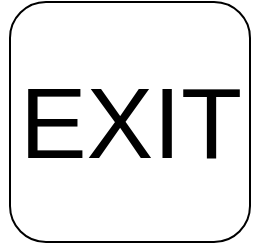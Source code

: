 <mxfile version="21.7.2" type="device">
  <diagram name="Seite-1" id="jhdS0JMn9jLoY45nOOF-">
    <mxGraphModel dx="2074" dy="1110" grid="1" gridSize="10" guides="1" tooltips="1" connect="1" arrows="1" fold="1" page="1" pageScale="1" pageWidth="827" pageHeight="1169" math="0" shadow="0">
      <root>
        <mxCell id="0" />
        <mxCell id="1" parent="0" />
        <mxCell id="nxksHh6xv7sf7LATEDNT-1" value="" style="rounded=1;whiteSpace=wrap;html=1;" parent="1" vertex="1">
          <mxGeometry x="350" y="480" width="120" height="120" as="geometry" />
        </mxCell>
        <mxCell id="nxksHh6xv7sf7LATEDNT-2" value="&lt;font style=&quot;font-size: 50px;&quot;&gt;EXIT&lt;/font&gt;" style="text;html=1;align=center;verticalAlign=middle;resizable=0;points=[];autosize=1;" parent="1" vertex="1">
          <mxGeometry x="345" y="505" width="130" height="70" as="geometry" />
        </mxCell>
      </root>
    </mxGraphModel>
  </diagram>
</mxfile>
